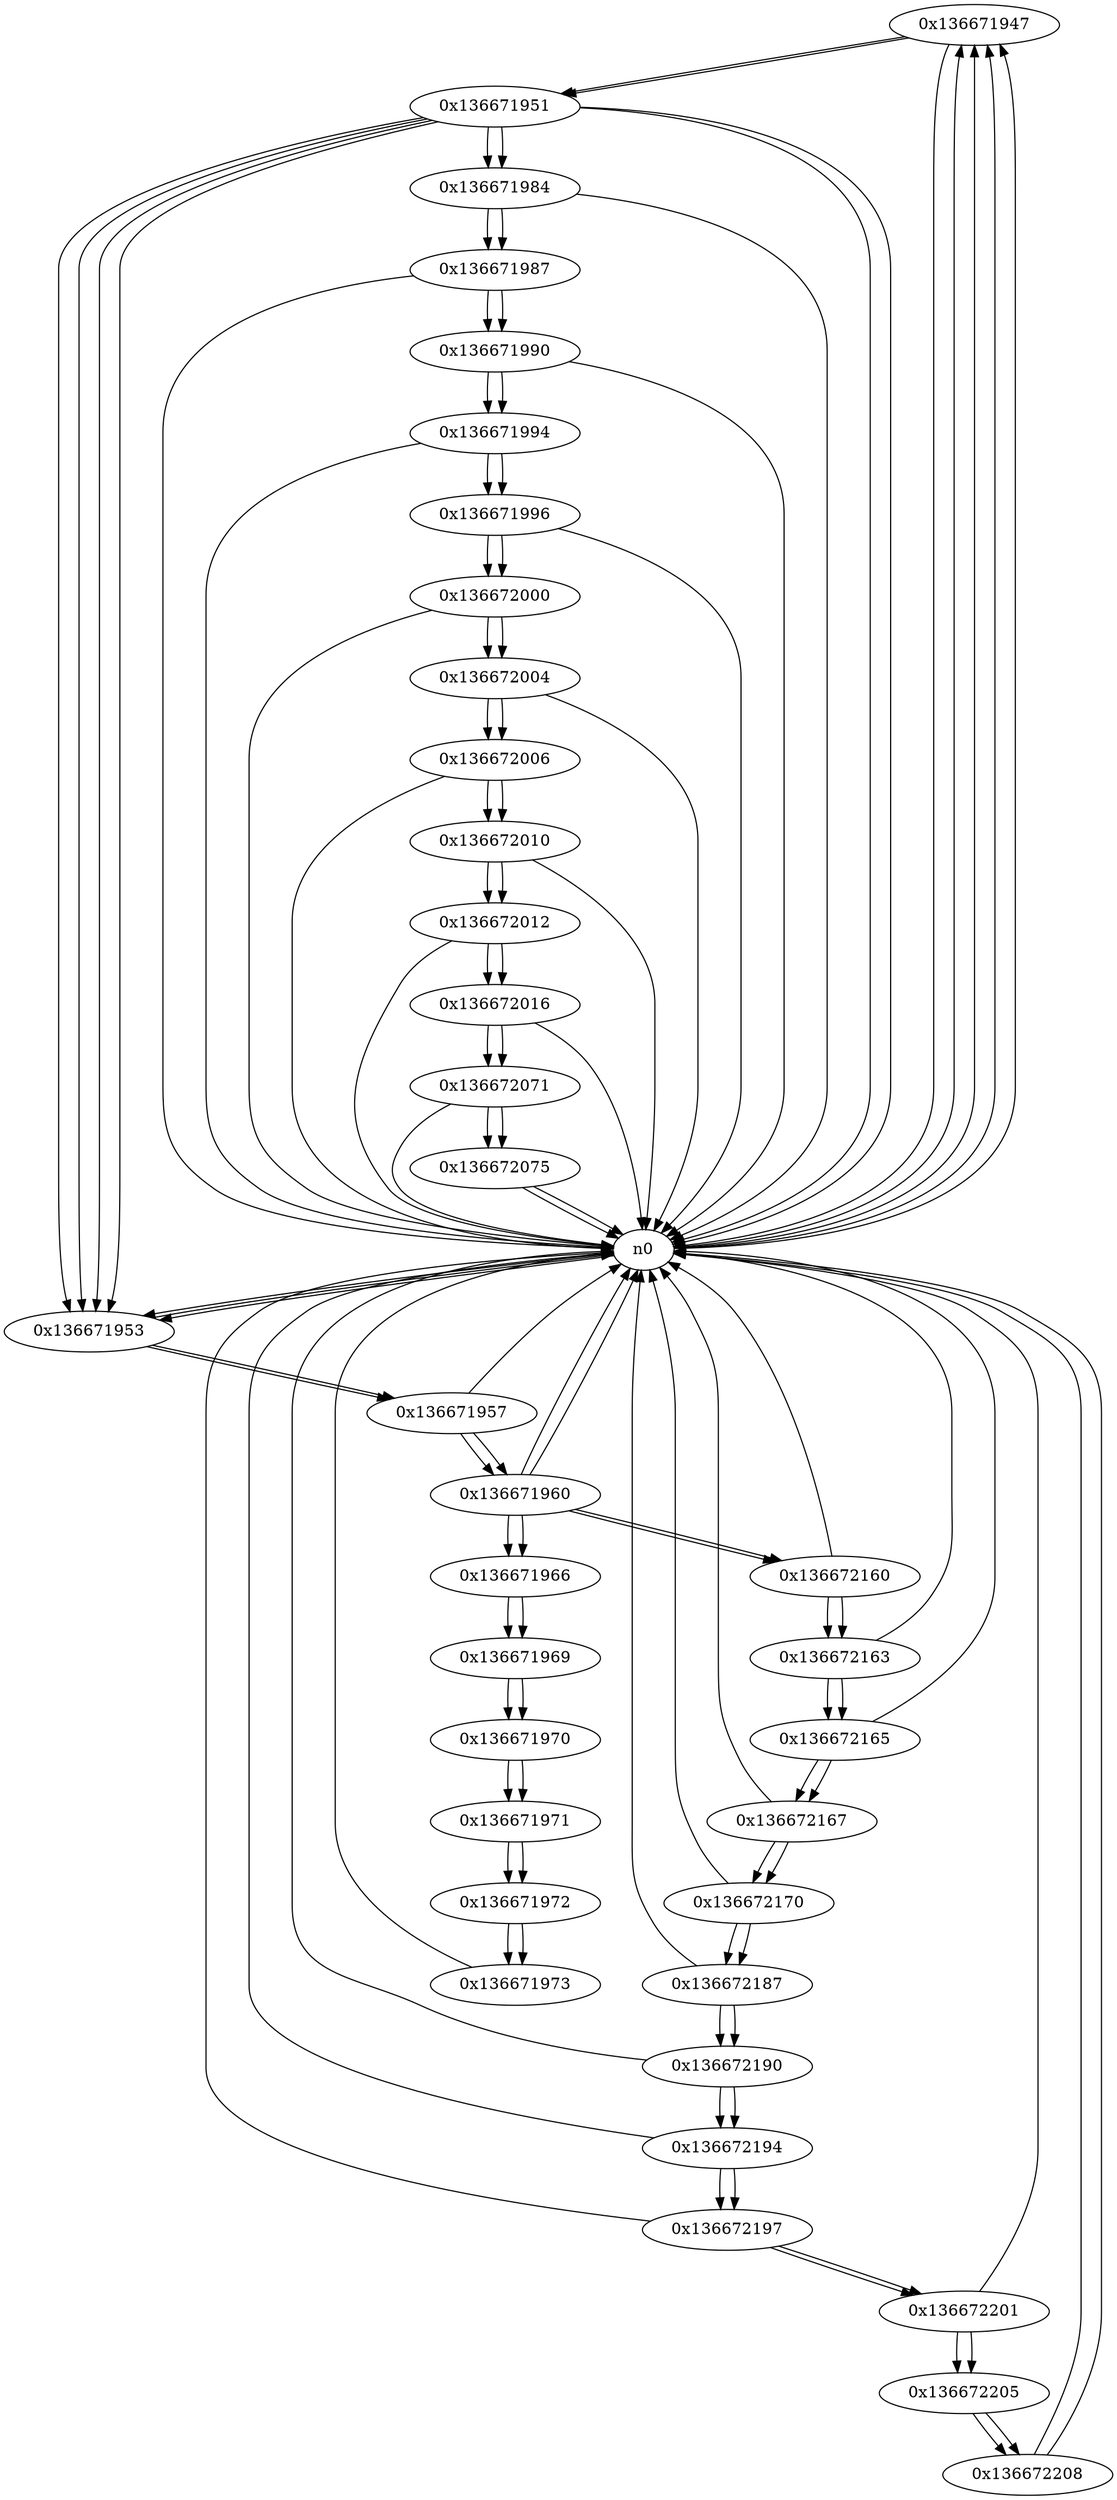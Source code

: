 digraph G{
/* nodes */
  n1 [label="0x136671947"]
  n2 [label="0x136671951"]
  n3 [label="0x136671984"]
  n4 [label="0x136671987"]
  n5 [label="0x136671990"]
  n6 [label="0x136671994"]
  n7 [label="0x136671996"]
  n8 [label="0x136672000"]
  n9 [label="0x136672004"]
  n10 [label="0x136672006"]
  n11 [label="0x136672010"]
  n12 [label="0x136672012"]
  n13 [label="0x136672016"]
  n14 [label="0x136672071"]
  n15 [label="0x136672075"]
  n16 [label="0x136671953"]
  n17 [label="0x136671957"]
  n18 [label="0x136671960"]
  n19 [label="0x136672160"]
  n20 [label="0x136672163"]
  n21 [label="0x136672165"]
  n22 [label="0x136672167"]
  n23 [label="0x136672170"]
  n24 [label="0x136672187"]
  n25 [label="0x136672190"]
  n26 [label="0x136672194"]
  n27 [label="0x136672197"]
  n28 [label="0x136672201"]
  n29 [label="0x136672205"]
  n30 [label="0x136672208"]
  n31 [label="0x136671966"]
  n32 [label="0x136671969"]
  n33 [label="0x136671970"]
  n34 [label="0x136671971"]
  n35 [label="0x136671972"]
  n36 [label="0x136671973"]
/* edges */
n1 -> n2;
n1 -> n0;
n0 -> n1;
n0 -> n1;
n0 -> n1;
n0 -> n1;
n2 -> n3;
n2 -> n16;
n2 -> n0;
n2 -> n16;
n2 -> n0;
n1 -> n2;
n3 -> n4;
n3 -> n0;
n2 -> n3;
n4 -> n5;
n4 -> n0;
n3 -> n4;
n5 -> n6;
n5 -> n0;
n4 -> n5;
n6 -> n7;
n6 -> n0;
n5 -> n6;
n7 -> n8;
n7 -> n0;
n6 -> n7;
n8 -> n9;
n8 -> n0;
n7 -> n8;
n9 -> n10;
n9 -> n0;
n8 -> n9;
n10 -> n11;
n10 -> n0;
n9 -> n10;
n11 -> n12;
n11 -> n0;
n10 -> n11;
n12 -> n13;
n12 -> n0;
n11 -> n12;
n13 -> n14;
n13 -> n0;
n12 -> n13;
n14 -> n15;
n14 -> n0;
n13 -> n14;
n15 -> n0;
n15 -> n0;
n14 -> n15;
n16 -> n17;
n16 -> n0;
n0 -> n16;
n0 -> n16;
n2 -> n16;
n2 -> n16;
n17 -> n18;
n17 -> n0;
n16 -> n17;
n18 -> n19;
n18 -> n31;
n18 -> n0;
n18 -> n0;
n17 -> n18;
n19 -> n20;
n19 -> n0;
n18 -> n19;
n20 -> n21;
n20 -> n0;
n19 -> n20;
n21 -> n22;
n21 -> n0;
n20 -> n21;
n22 -> n23;
n22 -> n0;
n21 -> n22;
n23 -> n24;
n23 -> n0;
n22 -> n23;
n24 -> n25;
n24 -> n0;
n23 -> n24;
n25 -> n26;
n25 -> n0;
n24 -> n25;
n26 -> n27;
n26 -> n0;
n25 -> n26;
n27 -> n28;
n27 -> n0;
n26 -> n27;
n28 -> n29;
n28 -> n0;
n27 -> n28;
n29 -> n30;
n28 -> n29;
n30 -> n0;
n30 -> n0;
n29 -> n30;
n31 -> n32;
n18 -> n31;
n32 -> n33;
n31 -> n32;
n33 -> n34;
n32 -> n33;
n34 -> n35;
n33 -> n34;
n35 -> n36;
n34 -> n35;
n36 -> n0;
n35 -> n36;
}
